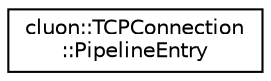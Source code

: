 digraph "Graphical Class Hierarchy"
{
 // LATEX_PDF_SIZE
  edge [fontname="Helvetica",fontsize="10",labelfontname="Helvetica",labelfontsize="10"];
  node [fontname="Helvetica",fontsize="10",shape=record];
  rankdir="LR";
  Node0 [label="cluon::TCPConnection\l::PipelineEntry",height=0.2,width=0.4,color="black", fillcolor="white", style="filled",URL="$classcluon_1_1TCPConnection_1_1PipelineEntry.html",tooltip=" "];
}
